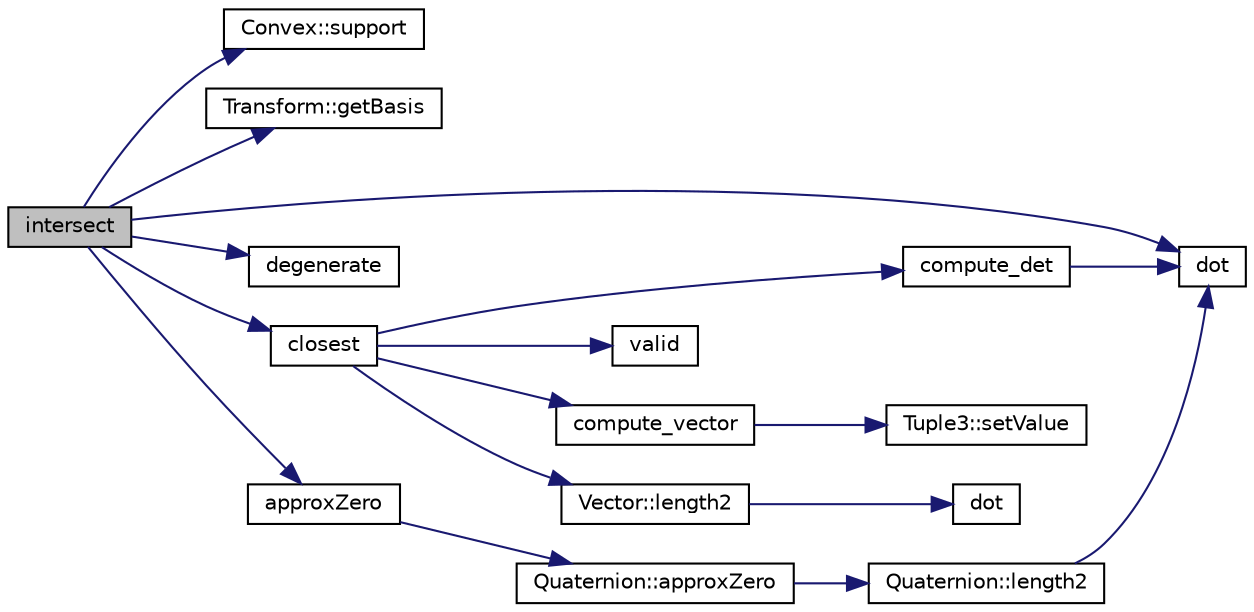 digraph "intersect"
{
  edge [fontname="Helvetica",fontsize="10",labelfontname="Helvetica",labelfontsize="10"];
  node [fontname="Helvetica",fontsize="10",shape=record];
  rankdir="LR";
  Node1 [label="intersect",height=0.2,width=0.4,color="black", fillcolor="grey75", style="filled", fontcolor="black"];
  Node1 -> Node2 [color="midnightblue",fontsize="10",style="solid",fontname="Helvetica"];
  Node2 [label="Convex::support",height=0.2,width=0.4,color="black", fillcolor="white", style="filled",URL="$class_convex.html#a131c56e489bc55da5e9df20c1c956dc2"];
  Node1 -> Node3 [color="midnightblue",fontsize="10",style="solid",fontname="Helvetica"];
  Node3 [label="Transform::getBasis",height=0.2,width=0.4,color="black", fillcolor="white", style="filled",URL="$class_transform.html#a8e9a61db370b01cf2c97fc18fc58708d"];
  Node1 -> Node4 [color="midnightblue",fontsize="10",style="solid",fontname="Helvetica"];
  Node4 [label="dot",height=0.2,width=0.4,color="black", fillcolor="white", style="filled",URL="$_quaternion_8h.html#af8cf8caa91dd2209c53a956d41cb26ae"];
  Node1 -> Node5 [color="midnightblue",fontsize="10",style="solid",fontname="Helvetica"];
  Node5 [label="degenerate",height=0.2,width=0.4,color="black", fillcolor="white", style="filled",URL="$_convex_8cpp.html#adefcedd9b8dd1b27d27758783f45e30f"];
  Node1 -> Node6 [color="midnightblue",fontsize="10",style="solid",fontname="Helvetica"];
  Node6 [label="closest",height=0.2,width=0.4,color="black", fillcolor="white", style="filled",URL="$_convex_8cpp.html#a5180cc5215ff67d7edb40ae5c496a63e"];
  Node6 -> Node7 [color="midnightblue",fontsize="10",style="solid",fontname="Helvetica"];
  Node7 [label="compute_det",height=0.2,width=0.4,color="black", fillcolor="white", style="filled",URL="$_convex_8cpp.html#a47f727886ee47085de28eb2402ee93b1"];
  Node7 -> Node4 [color="midnightblue",fontsize="10",style="solid",fontname="Helvetica"];
  Node6 -> Node8 [color="midnightblue",fontsize="10",style="solid",fontname="Helvetica"];
  Node8 [label="valid",height=0.2,width=0.4,color="black", fillcolor="white", style="filled",URL="$_convex_8cpp.html#a60781a687abfe8088029869da10a4e88"];
  Node6 -> Node9 [color="midnightblue",fontsize="10",style="solid",fontname="Helvetica"];
  Node9 [label="compute_vector",height=0.2,width=0.4,color="black", fillcolor="white", style="filled",URL="$_convex_8cpp.html#aaf9364ecd646c1767896492fc94ec8dc"];
  Node9 -> Node10 [color="midnightblue",fontsize="10",style="solid",fontname="Helvetica"];
  Node10 [label="Tuple3::setValue",height=0.2,width=0.4,color="black", fillcolor="white", style="filled",URL="$class_tuple3.html#a3ef593aef12718dc19f9cc0acff26491"];
  Node6 -> Node11 [color="midnightblue",fontsize="10",style="solid",fontname="Helvetica"];
  Node11 [label="Vector::length2",height=0.2,width=0.4,color="black", fillcolor="white", style="filled",URL="$class_vector.html#a8677c48cf107765986e71cd2f23b1b0f"];
  Node11 -> Node12 [color="midnightblue",fontsize="10",style="solid",fontname="Helvetica"];
  Node12 [label="dot",height=0.2,width=0.4,color="black", fillcolor="white", style="filled",URL="$_vector_8h.html#a4e9a20e9955e34afdb3659d68f6935c8"];
  Node1 -> Node13 [color="midnightblue",fontsize="10",style="solid",fontname="Helvetica"];
  Node13 [label="approxZero",height=0.2,width=0.4,color="black", fillcolor="white", style="filled",URL="$_quaternion_8h.html#ac1fad3b4acbcc2c19ab31119e6cde884"];
  Node13 -> Node14 [color="midnightblue",fontsize="10",style="solid",fontname="Helvetica"];
  Node14 [label="Quaternion::approxZero",height=0.2,width=0.4,color="black", fillcolor="white", style="filled",URL="$class_quaternion.html#af1c8e09ad9086baec4a034355894455e"];
  Node14 -> Node15 [color="midnightblue",fontsize="10",style="solid",fontname="Helvetica"];
  Node15 [label="Quaternion::length2",height=0.2,width=0.4,color="black", fillcolor="white", style="filled",URL="$class_quaternion.html#a4a4e91532cd1d3ee9c6da21e979c4f33"];
  Node15 -> Node4 [color="midnightblue",fontsize="10",style="solid",fontname="Helvetica"];
}
